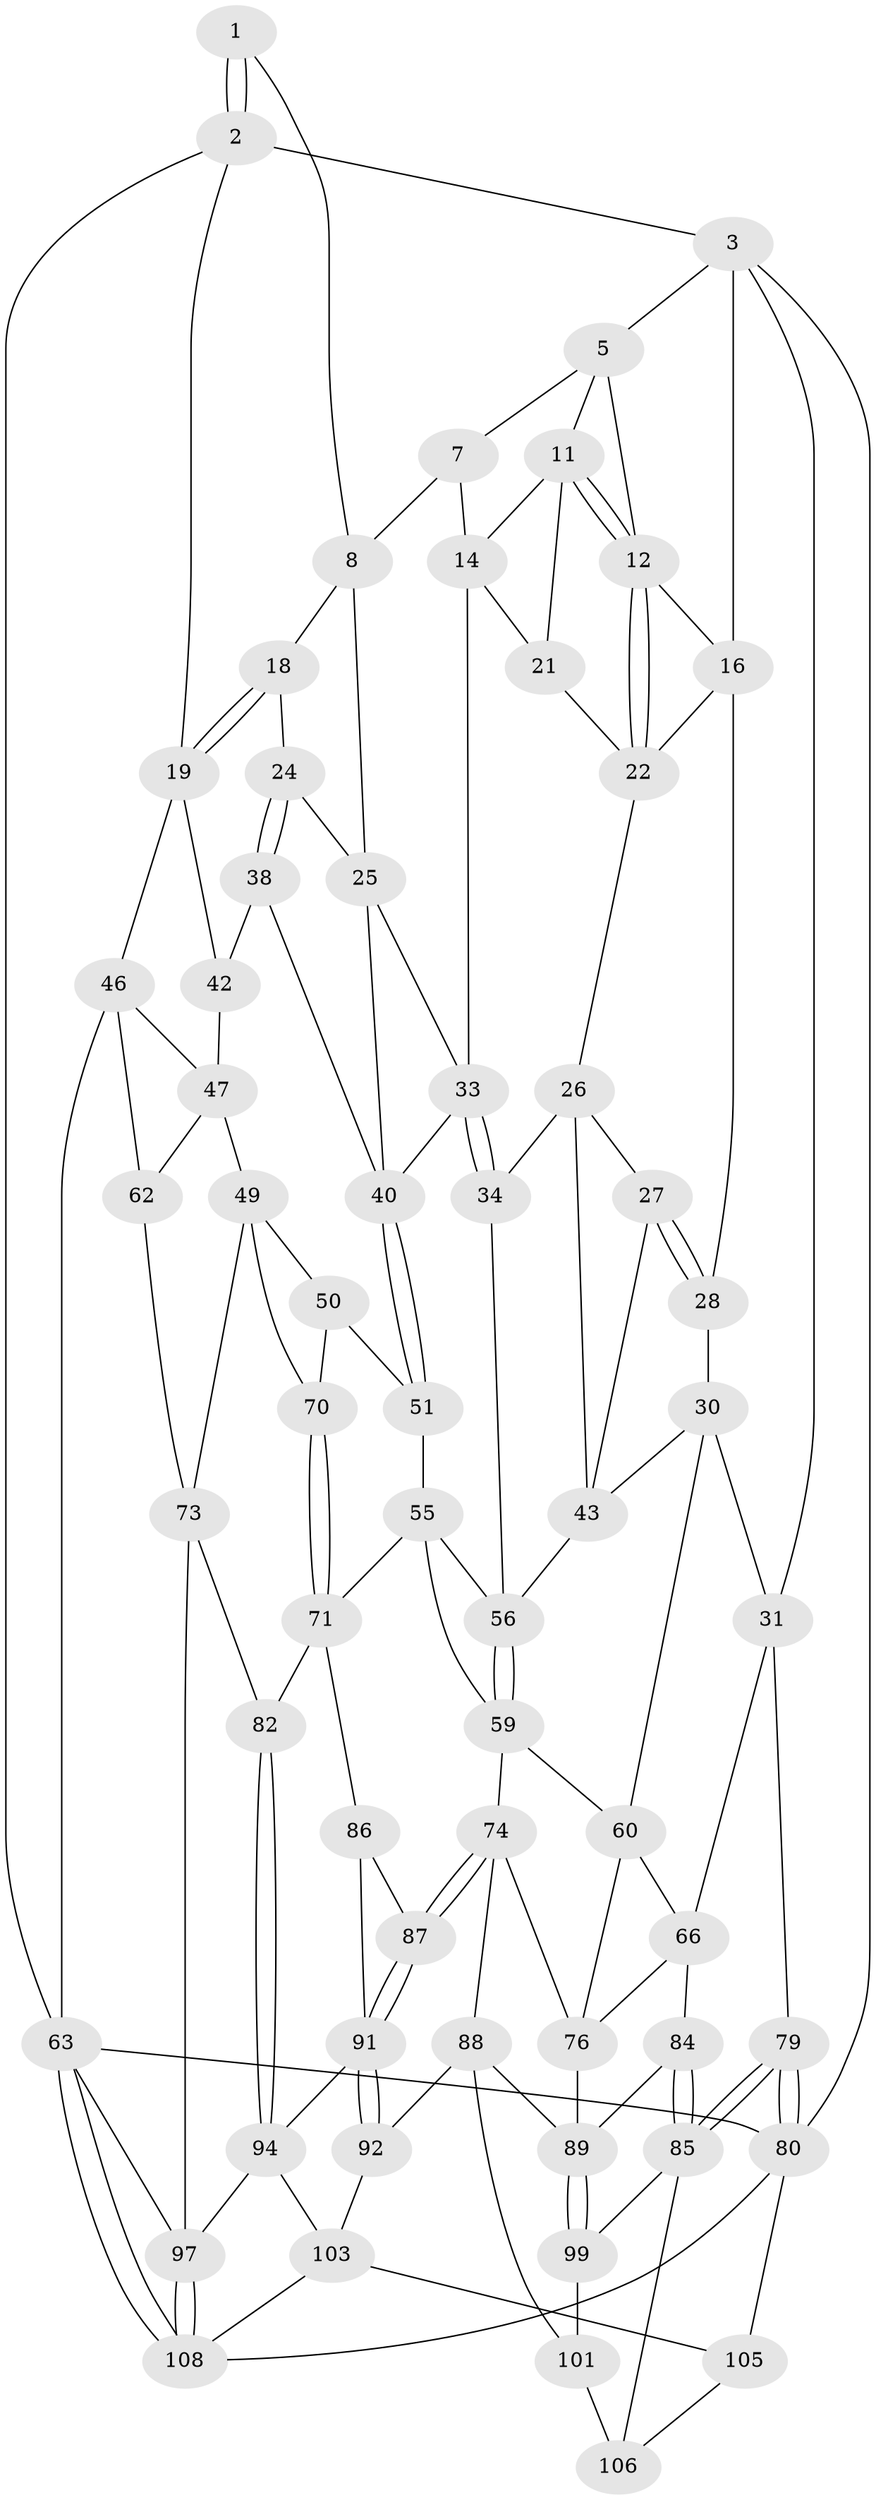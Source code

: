 // original degree distribution, {3: 0.01818181818181818, 6: 0.24545454545454545, 5: 0.4727272727272727, 4: 0.2636363636363636}
// Generated by graph-tools (version 1.1) at 2025/11/02/27/25 16:11:59]
// undirected, 63 vertices, 135 edges
graph export_dot {
graph [start="1"]
  node [color=gray90,style=filled];
  1 [pos="+0.6657367035139375+0"];
  2 [pos="+1+0"];
  3 [pos="+0+0",super="+4"];
  5 [pos="+0.11131664328639274+0",super="+6"];
  7 [pos="+0.45097362889931386+0",super="+10"];
  8 [pos="+0.679849166864372+0",super="+9"];
  11 [pos="+0.3937510317546228+0",super="+15"];
  12 [pos="+0.2741381032060232+0.06693300555240285",super="+13"];
  14 [pos="+0.5295801978297465+0.15682225781731104",super="+32"];
  16 [pos="+0.1548281134584716+0.11742213308782824",super="+17"];
  18 [pos="+0.8657926545384981+0.09500495660127553"];
  19 [pos="+1+0.03575571935551112",super="+20"];
  21 [pos="+0.3353243815927855+0.15563075109825683"];
  22 [pos="+0.2686820032251564+0.14375896498124702",super="+23"];
  24 [pos="+0.7440626684493123+0.13933038761957753"];
  25 [pos="+0.7037512973249468+0.13080865616244589",super="+36"];
  26 [pos="+0.23607470236694028+0.21793293600843344",super="+35"];
  27 [pos="+0.21415606105254156+0.23254184012673373",super="+44"];
  28 [pos="+0.03454491180640607+0.24816360729218176",super="+29"];
  30 [pos="+0+0.2500815191895448",super="+53"];
  31 [pos="+0+0.24339298110005345",super="+67"];
  33 [pos="+0.46786394651111785+0.2898647718739112",super="+37"];
  34 [pos="+0.4622952246497077+0.30437620486827405"];
  38 [pos="+0.7507730736941342+0.1581657180058912",super="+39"];
  40 [pos="+0.7397265959034924+0.36973959653802707",super="+41"];
  42 [pos="+0.8356477053111978+0.2709145733217927",super="+45"];
  43 [pos="+0.23029255990762226+0.39055844871680956",super="+52"];
  46 [pos="+1+0.28993968255351826",super="+61"];
  47 [pos="+0.861729136225656+0.3230043232835888",super="+48"];
  49 [pos="+0.8470699816431556+0.49458647571397846",super="+72"];
  50 [pos="+0.7511761119840225+0.39518917758176153",super="+58"];
  51 [pos="+0.7393853301059906+0.37909377042095027",super="+54"];
  55 [pos="+0.5317783946271651+0.4653609845400408",super="+68"];
  56 [pos="+0.47234823673881277+0.4041945964889346",super="+57"];
  59 [pos="+0.3837671329721742+0.548368971856503",super="+69"];
  60 [pos="+0.18938676361124782+0.5020383897418517",super="+65"];
  62 [pos="+1+0.563683577966704"];
  63 [pos="+1+1",super="+64"];
  66 [pos="+0.032400287362095034+0.5619757292171605",super="+78"];
  70 [pos="+0.7123015097556661+0.6003693912223903"];
  71 [pos="+0.5845553504142065+0.6695597282765777",super="+83"];
  73 [pos="+0.7750775159980651+0.6815731339236138",super="+81"];
  74 [pos="+0.4028741478714378+0.660017563878186",super="+75"];
  76 [pos="+0.2005370902702739+0.5355740672668514",super="+77"];
  79 [pos="+0+1"];
  80 [pos="+0+1",super="+110"];
  82 [pos="+0.6703656613566128+0.7490612821962654"];
  84 [pos="+0.07574164656258453+0.7692136615915991"];
  85 [pos="+0+1",super="+100"];
  86 [pos="+0.5585216003848524+0.6947101792391035"];
  87 [pos="+0.4200256206311076+0.6804033322613701"];
  88 [pos="+0.2376456792155264+0.7758912011839001",super="+93"];
  89 [pos="+0.2161956270243497+0.7760909134040105",super="+90"];
  91 [pos="+0.3959985896857433+0.7974483454318899",super="+96"];
  92 [pos="+0.35188840933211274+0.8586863312317274"];
  94 [pos="+0.621577002359308+0.9295177263485158",super="+95"];
  97 [pos="+0.8813506702453058+0.8378949846511159",super="+98"];
  99 [pos="+0.11391570146077078+0.9384882717786424"];
  101 [pos="+0.2866206307091026+0.8564424543951111",super="+102"];
  103 [pos="+0.5918136627884164+1",super="+104"];
  105 [pos="+0.28143645037054865+1"];
  106 [pos="+0.23835153037125337+0.9552863701236732",super="+107"];
  108 [pos="+0.7695769081238623+1",super="+109"];
  1 -- 2;
  1 -- 2;
  1 -- 8;
  2 -- 3;
  2 -- 63;
  2 -- 19;
  3 -- 31;
  3 -- 80;
  3 -- 5;
  3 -- 16;
  5 -- 12;
  5 -- 11;
  5 -- 7;
  7 -- 8;
  7 -- 14;
  8 -- 18;
  8 -- 25;
  11 -- 12;
  11 -- 12;
  11 -- 21;
  11 -- 14;
  12 -- 22;
  12 -- 22;
  12 -- 16;
  14 -- 33;
  14 -- 21;
  16 -- 22;
  16 -- 28;
  18 -- 19;
  18 -- 19;
  18 -- 24;
  19 -- 42;
  19 -- 46;
  21 -- 22;
  22 -- 26;
  24 -- 25;
  24 -- 38;
  24 -- 38;
  25 -- 40;
  25 -- 33;
  26 -- 27;
  26 -- 43;
  26 -- 34;
  27 -- 28 [weight=2];
  27 -- 28;
  27 -- 43;
  28 -- 30;
  30 -- 31;
  30 -- 43;
  30 -- 60;
  31 -- 66;
  31 -- 79;
  33 -- 34;
  33 -- 34;
  33 -- 40;
  34 -- 56;
  38 -- 42 [weight=2];
  38 -- 40;
  40 -- 51;
  40 -- 51;
  42 -- 47;
  43 -- 56;
  46 -- 47;
  46 -- 62;
  46 -- 63;
  47 -- 49;
  47 -- 62;
  49 -- 50;
  49 -- 73;
  49 -- 70;
  50 -- 51 [weight=2];
  50 -- 70;
  51 -- 55;
  55 -- 56;
  55 -- 71;
  55 -- 59;
  56 -- 59;
  56 -- 59;
  59 -- 60;
  59 -- 74;
  60 -- 66;
  60 -- 76;
  62 -- 73;
  63 -- 108;
  63 -- 108;
  63 -- 80;
  63 -- 97;
  66 -- 76;
  66 -- 84;
  70 -- 71;
  70 -- 71;
  71 -- 82;
  71 -- 86;
  73 -- 82;
  73 -- 97;
  74 -- 87;
  74 -- 87;
  74 -- 88;
  74 -- 76;
  76 -- 89;
  79 -- 80;
  79 -- 80;
  79 -- 85;
  79 -- 85;
  80 -- 105;
  80 -- 108;
  82 -- 94;
  82 -- 94;
  84 -- 85;
  84 -- 85;
  84 -- 89;
  85 -- 106;
  85 -- 99;
  86 -- 87;
  86 -- 91;
  87 -- 91;
  87 -- 91;
  88 -- 89;
  88 -- 92;
  88 -- 101;
  89 -- 99;
  89 -- 99;
  91 -- 92;
  91 -- 92;
  91 -- 94;
  92 -- 103;
  94 -- 103;
  94 -- 97;
  97 -- 108;
  97 -- 108;
  99 -- 101;
  101 -- 106 [weight=2];
  103 -- 108;
  103 -- 105;
  105 -- 106;
}
